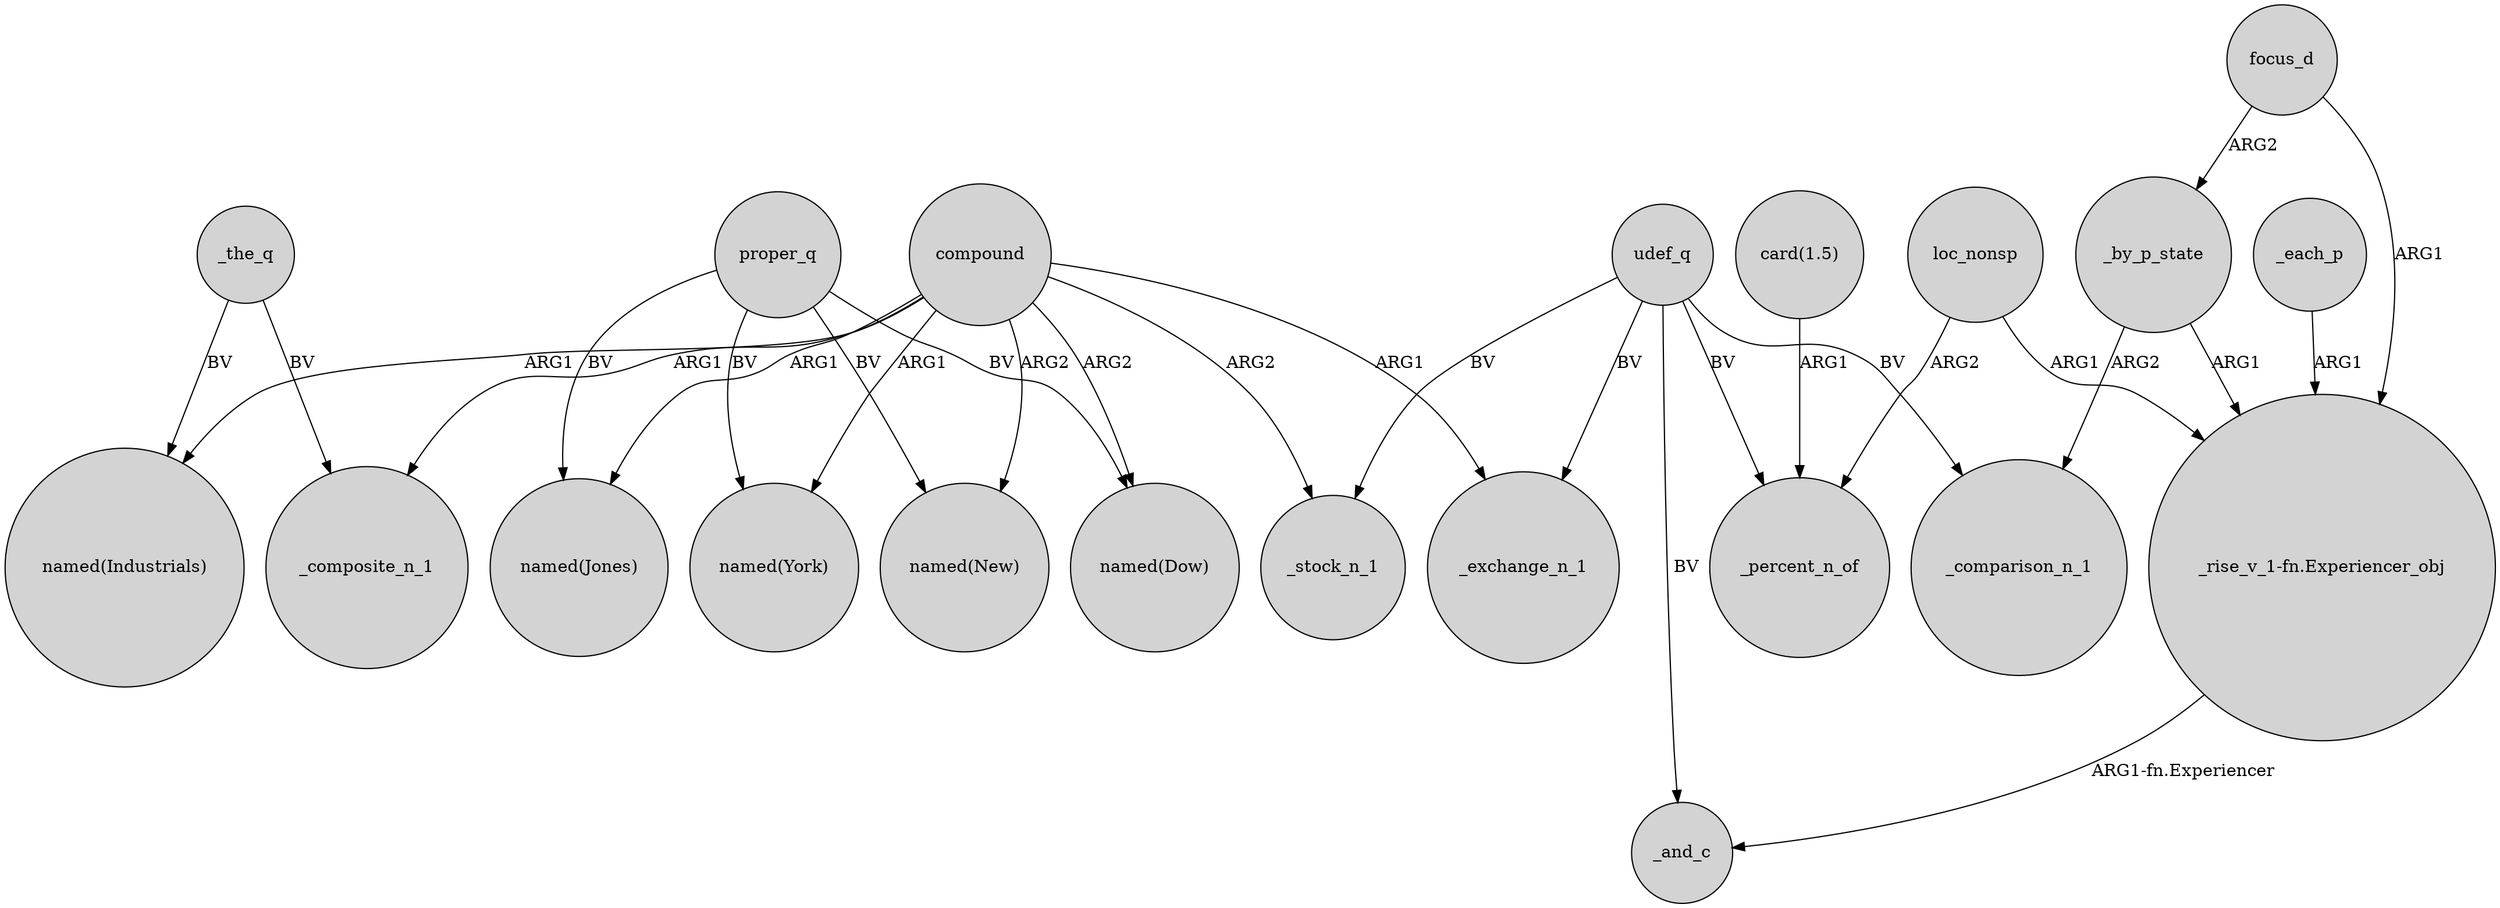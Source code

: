 digraph {
	node [shape=circle style=filled]
	_the_q -> "named(Industrials)" [label=BV]
	compound -> "named(Jones)" [label=ARG1]
	loc_nonsp -> "_rise_v_1-fn.Experiencer_obj" [label=ARG1]
	compound -> "named(New)" [label=ARG2]
	"card(1.5)" -> _percent_n_of [label=ARG1]
	proper_q -> "named(New)" [label=BV]
	udef_q -> _exchange_n_1 [label=BV]
	udef_q -> _and_c [label=BV]
	compound -> _exchange_n_1 [label=ARG1]
	proper_q -> "named(York)" [label=BV]
	udef_q -> _stock_n_1 [label=BV]
	_the_q -> _composite_n_1 [label=BV]
	udef_q -> _percent_n_of [label=BV]
	_by_p_state -> "_rise_v_1-fn.Experiencer_obj" [label=ARG1]
	compound -> "named(Industrials)" [label=ARG1]
	compound -> _stock_n_1 [label=ARG2]
	proper_q -> "named(Jones)" [label=BV]
	proper_q -> "named(Dow)" [label=BV]
	udef_q -> _comparison_n_1 [label=BV]
	focus_d -> _by_p_state [label=ARG2]
	focus_d -> "_rise_v_1-fn.Experiencer_obj" [label=ARG1]
	"_rise_v_1-fn.Experiencer_obj" -> _and_c [label="ARG1-fn.Experiencer"]
	compound -> "named(Dow)" [label=ARG2]
	_by_p_state -> _comparison_n_1 [label=ARG2]
	compound -> _composite_n_1 [label=ARG1]
	compound -> "named(York)" [label=ARG1]
	_each_p -> "_rise_v_1-fn.Experiencer_obj" [label=ARG1]
	loc_nonsp -> _percent_n_of [label=ARG2]
}
